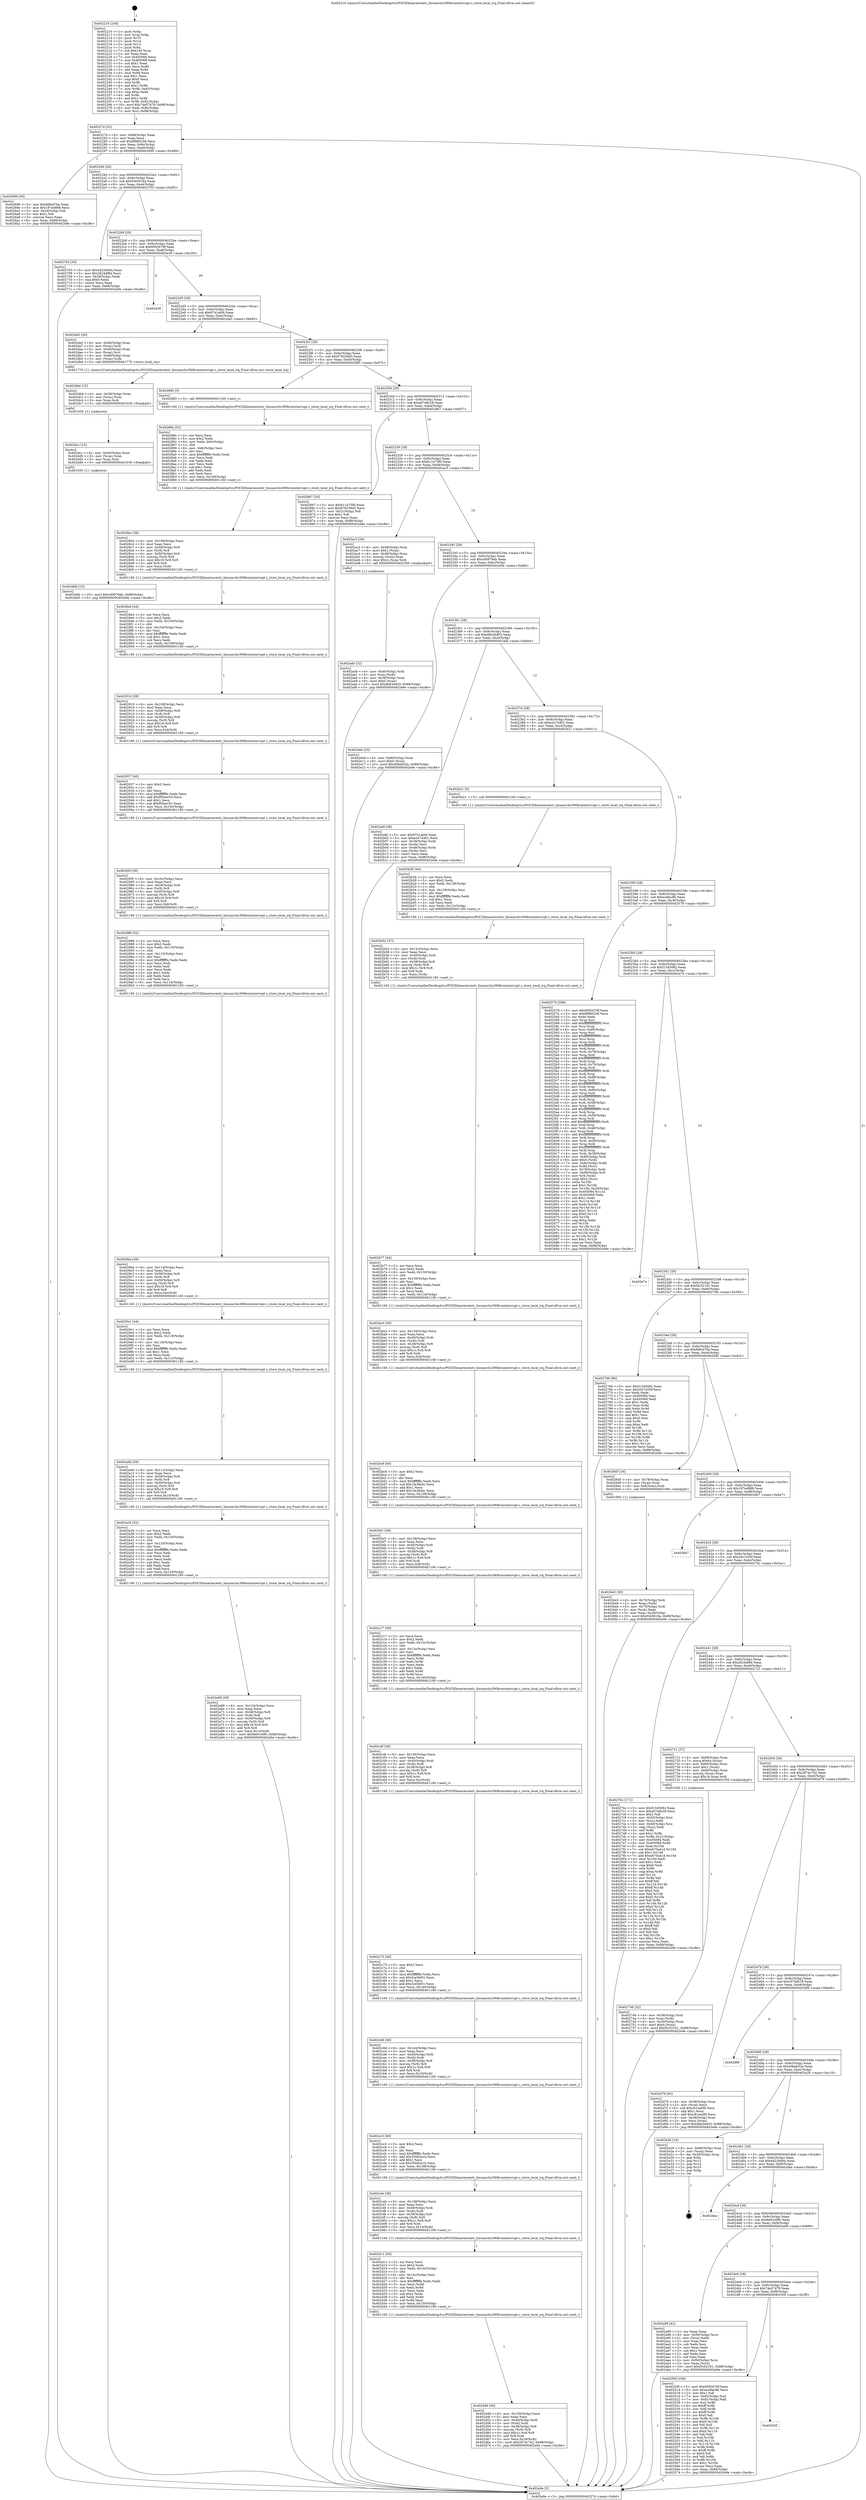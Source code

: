 digraph "0x402210" {
  label = "0x402210 (/mnt/c/Users/mathe/Desktop/tcc/POCII/binaries/extr_linuxarchs390kvminterrupt.c_store_local_irq_Final-ollvm.out::main(0))"
  labelloc = "t"
  node[shape=record]

  Entry [label="",width=0.3,height=0.3,shape=circle,fillcolor=black,style=filled]
  "0x40227d" [label="{
     0x40227d [32]\l
     | [instrs]\l
     &nbsp;&nbsp;0x40227d \<+6\>: mov -0x88(%rbp),%eax\l
     &nbsp;&nbsp;0x402283 \<+2\>: mov %eax,%ecx\l
     &nbsp;&nbsp;0x402285 \<+6\>: sub $0x8f980258,%ecx\l
     &nbsp;&nbsp;0x40228b \<+6\>: mov %eax,-0x9c(%rbp)\l
     &nbsp;&nbsp;0x402291 \<+6\>: mov %ecx,-0xa0(%rbp)\l
     &nbsp;&nbsp;0x402297 \<+6\>: je 0000000000402699 \<main+0x489\>\l
  }"]
  "0x402699" [label="{
     0x402699 [30]\l
     | [instrs]\l
     &nbsp;&nbsp;0x402699 \<+5\>: mov $0xfd9cd76a,%eax\l
     &nbsp;&nbsp;0x40269e \<+5\>: mov $0x187ed888,%ecx\l
     &nbsp;&nbsp;0x4026a3 \<+3\>: mov -0x29(%rbp),%dl\l
     &nbsp;&nbsp;0x4026a6 \<+3\>: test $0x1,%dl\l
     &nbsp;&nbsp;0x4026a9 \<+3\>: cmovne %ecx,%eax\l
     &nbsp;&nbsp;0x4026ac \<+6\>: mov %eax,-0x88(%rbp)\l
     &nbsp;&nbsp;0x4026b2 \<+5\>: jmp 0000000000402e9e \<main+0xc8e\>\l
  }"]
  "0x40229d" [label="{
     0x40229d [28]\l
     | [instrs]\l
     &nbsp;&nbsp;0x40229d \<+5\>: jmp 00000000004022a2 \<main+0x92\>\l
     &nbsp;&nbsp;0x4022a2 \<+6\>: mov -0x9c(%rbp),%eax\l
     &nbsp;&nbsp;0x4022a8 \<+5\>: sub $0x93e5618a,%eax\l
     &nbsp;&nbsp;0x4022ad \<+6\>: mov %eax,-0xa4(%rbp)\l
     &nbsp;&nbsp;0x4022b3 \<+6\>: je 0000000000402703 \<main+0x4f3\>\l
  }"]
  Exit [label="",width=0.3,height=0.3,shape=circle,fillcolor=black,style=filled,peripheries=2]
  "0x402703" [label="{
     0x402703 [30]\l
     | [instrs]\l
     &nbsp;&nbsp;0x402703 \<+5\>: mov $0x4d22649a,%eax\l
     &nbsp;&nbsp;0x402708 \<+5\>: mov $0x2624df84,%ecx\l
     &nbsp;&nbsp;0x40270d \<+3\>: mov -0x28(%rbp),%edx\l
     &nbsp;&nbsp;0x402710 \<+3\>: cmp $0x0,%edx\l
     &nbsp;&nbsp;0x402713 \<+3\>: cmove %ecx,%eax\l
     &nbsp;&nbsp;0x402716 \<+6\>: mov %eax,-0x88(%rbp)\l
     &nbsp;&nbsp;0x40271c \<+5\>: jmp 0000000000402e9e \<main+0xc8e\>\l
  }"]
  "0x4022b9" [label="{
     0x4022b9 [28]\l
     | [instrs]\l
     &nbsp;&nbsp;0x4022b9 \<+5\>: jmp 00000000004022be \<main+0xae\>\l
     &nbsp;&nbsp;0x4022be \<+6\>: mov -0x9c(%rbp),%eax\l
     &nbsp;&nbsp;0x4022c4 \<+5\>: sub $0x9583079f,%eax\l
     &nbsp;&nbsp;0x4022c9 \<+6\>: mov %eax,-0xa8(%rbp)\l
     &nbsp;&nbsp;0x4022cf \<+6\>: je 0000000000402e39 \<main+0xc29\>\l
  }"]
  "0x402ddb" [label="{
     0x402ddb [15]\l
     | [instrs]\l
     &nbsp;&nbsp;0x402ddb \<+10\>: movl $0xcd0978ab,-0x88(%rbp)\l
     &nbsp;&nbsp;0x402de5 \<+5\>: jmp 0000000000402e9e \<main+0xc8e\>\l
  }"]
  "0x402e39" [label="{
     0x402e39\l
  }", style=dashed]
  "0x4022d5" [label="{
     0x4022d5 [28]\l
     | [instrs]\l
     &nbsp;&nbsp;0x4022d5 \<+5\>: jmp 00000000004022da \<main+0xca\>\l
     &nbsp;&nbsp;0x4022da \<+6\>: mov -0x9c(%rbp),%eax\l
     &nbsp;&nbsp;0x4022e0 \<+5\>: sub $0x9741abf4,%eax\l
     &nbsp;&nbsp;0x4022e5 \<+6\>: mov %eax,-0xac(%rbp)\l
     &nbsp;&nbsp;0x4022eb \<+6\>: je 0000000000402da3 \<main+0xb93\>\l
  }"]
  "0x402dcc" [label="{
     0x402dcc [15]\l
     | [instrs]\l
     &nbsp;&nbsp;0x402dcc \<+4\>: mov -0x40(%rbp),%rax\l
     &nbsp;&nbsp;0x402dd0 \<+3\>: mov (%rax),%rax\l
     &nbsp;&nbsp;0x402dd3 \<+3\>: mov %rax,%rdi\l
     &nbsp;&nbsp;0x402dd6 \<+5\>: call 0000000000401030 \<free@plt\>\l
     | [calls]\l
     &nbsp;&nbsp;0x401030 \{1\} (unknown)\l
  }"]
  "0x402da3" [label="{
     0x402da3 [26]\l
     | [instrs]\l
     &nbsp;&nbsp;0x402da3 \<+4\>: mov -0x58(%rbp),%rax\l
     &nbsp;&nbsp;0x402da7 \<+3\>: mov (%rax),%rdi\l
     &nbsp;&nbsp;0x402daa \<+4\>: mov -0x40(%rbp),%rax\l
     &nbsp;&nbsp;0x402dae \<+3\>: mov (%rax),%rsi\l
     &nbsp;&nbsp;0x402db1 \<+4\>: mov -0x68(%rbp),%rax\l
     &nbsp;&nbsp;0x402db5 \<+3\>: mov (%rax),%rdx\l
     &nbsp;&nbsp;0x402db8 \<+5\>: call 0000000000401770 \<store_local_irq\>\l
     | [calls]\l
     &nbsp;&nbsp;0x401770 \{1\} (/mnt/c/Users/mathe/Desktop/tcc/POCII/binaries/extr_linuxarchs390kvminterrupt.c_store_local_irq_Final-ollvm.out::store_local_irq)\l
  }"]
  "0x4022f1" [label="{
     0x4022f1 [28]\l
     | [instrs]\l
     &nbsp;&nbsp;0x4022f1 \<+5\>: jmp 00000000004022f6 \<main+0xe6\>\l
     &nbsp;&nbsp;0x4022f6 \<+6\>: mov -0x9c(%rbp),%eax\l
     &nbsp;&nbsp;0x4022fc \<+5\>: sub $0x978239d3,%eax\l
     &nbsp;&nbsp;0x402301 \<+6\>: mov %eax,-0xb0(%rbp)\l
     &nbsp;&nbsp;0x402307 \<+6\>: je 0000000000402885 \<main+0x675\>\l
  }"]
  "0x402dbd" [label="{
     0x402dbd [15]\l
     | [instrs]\l
     &nbsp;&nbsp;0x402dbd \<+4\>: mov -0x58(%rbp),%rax\l
     &nbsp;&nbsp;0x402dc1 \<+3\>: mov (%rax),%rax\l
     &nbsp;&nbsp;0x402dc4 \<+3\>: mov %rax,%rdi\l
     &nbsp;&nbsp;0x402dc7 \<+5\>: call 0000000000401030 \<free@plt\>\l
     | [calls]\l
     &nbsp;&nbsp;0x401030 \{1\} (unknown)\l
  }"]
  "0x402885" [label="{
     0x402885 [5]\l
     | [instrs]\l
     &nbsp;&nbsp;0x402885 \<+5\>: call 0000000000401160 \<next_i\>\l
     | [calls]\l
     &nbsp;&nbsp;0x401160 \{1\} (/mnt/c/Users/mathe/Desktop/tcc/POCII/binaries/extr_linuxarchs390kvminterrupt.c_store_local_irq_Final-ollvm.out::next_i)\l
  }"]
  "0x40230d" [label="{
     0x40230d [28]\l
     | [instrs]\l
     &nbsp;&nbsp;0x40230d \<+5\>: jmp 0000000000402312 \<main+0x102\>\l
     &nbsp;&nbsp;0x402312 \<+6\>: mov -0x9c(%rbp),%eax\l
     &nbsp;&nbsp;0x402318 \<+5\>: sub $0xa07e8c28,%eax\l
     &nbsp;&nbsp;0x40231d \<+6\>: mov %eax,-0xb4(%rbp)\l
     &nbsp;&nbsp;0x402323 \<+6\>: je 0000000000402867 \<main+0x657\>\l
  }"]
  "0x402d49" [label="{
     0x402d49 [48]\l
     | [instrs]\l
     &nbsp;&nbsp;0x402d49 \<+6\>: mov -0x150(%rbp),%ecx\l
     &nbsp;&nbsp;0x402d4f \<+3\>: imul %eax,%ecx\l
     &nbsp;&nbsp;0x402d52 \<+4\>: mov -0x40(%rbp),%rdi\l
     &nbsp;&nbsp;0x402d56 \<+3\>: mov (%rdi),%rdi\l
     &nbsp;&nbsp;0x402d59 \<+4\>: mov -0x38(%rbp),%r8\l
     &nbsp;&nbsp;0x402d5d \<+3\>: movslq (%r8),%r8\l
     &nbsp;&nbsp;0x402d60 \<+4\>: imul $0x1c,%r8,%r8\l
     &nbsp;&nbsp;0x402d64 \<+3\>: add %r8,%rdi\l
     &nbsp;&nbsp;0x402d67 \<+3\>: mov %ecx,0x18(%rdi)\l
     &nbsp;&nbsp;0x402d6a \<+10\>: movl $0x2874c742,-0x88(%rbp)\l
     &nbsp;&nbsp;0x402d74 \<+5\>: jmp 0000000000402e9e \<main+0xc8e\>\l
  }"]
  "0x402867" [label="{
     0x402867 [30]\l
     | [instrs]\l
     &nbsp;&nbsp;0x402867 \<+5\>: mov $0xb11b75f0,%eax\l
     &nbsp;&nbsp;0x40286c \<+5\>: mov $0x978239d3,%ecx\l
     &nbsp;&nbsp;0x402871 \<+3\>: mov -0x21(%rbp),%dl\l
     &nbsp;&nbsp;0x402874 \<+3\>: test $0x1,%dl\l
     &nbsp;&nbsp;0x402877 \<+3\>: cmovne %ecx,%eax\l
     &nbsp;&nbsp;0x40287a \<+6\>: mov %eax,-0x88(%rbp)\l
     &nbsp;&nbsp;0x402880 \<+5\>: jmp 0000000000402e9e \<main+0xc8e\>\l
  }"]
  "0x402329" [label="{
     0x402329 [28]\l
     | [instrs]\l
     &nbsp;&nbsp;0x402329 \<+5\>: jmp 000000000040232e \<main+0x11e\>\l
     &nbsp;&nbsp;0x40232e \<+6\>: mov -0x9c(%rbp),%eax\l
     &nbsp;&nbsp;0x402334 \<+5\>: sub $0xb11b75f0,%eax\l
     &nbsp;&nbsp;0x402339 \<+6\>: mov %eax,-0xb8(%rbp)\l
     &nbsp;&nbsp;0x40233f \<+6\>: je 0000000000402ac3 \<main+0x8b3\>\l
  }"]
  "0x402d11" [label="{
     0x402d11 [56]\l
     | [instrs]\l
     &nbsp;&nbsp;0x402d11 \<+2\>: xor %ecx,%ecx\l
     &nbsp;&nbsp;0x402d13 \<+5\>: mov $0x2,%edx\l
     &nbsp;&nbsp;0x402d18 \<+6\>: mov %edx,-0x14c(%rbp)\l
     &nbsp;&nbsp;0x402d1e \<+1\>: cltd\l
     &nbsp;&nbsp;0x402d1f \<+6\>: mov -0x14c(%rbp),%esi\l
     &nbsp;&nbsp;0x402d25 \<+2\>: idiv %esi\l
     &nbsp;&nbsp;0x402d27 \<+6\>: imul $0xfffffffe,%edx,%edx\l
     &nbsp;&nbsp;0x402d2d \<+3\>: mov %ecx,%r9d\l
     &nbsp;&nbsp;0x402d30 \<+3\>: sub %edx,%r9d\l
     &nbsp;&nbsp;0x402d33 \<+2\>: mov %ecx,%edx\l
     &nbsp;&nbsp;0x402d35 \<+3\>: sub $0x1,%edx\l
     &nbsp;&nbsp;0x402d38 \<+3\>: add %edx,%r9d\l
     &nbsp;&nbsp;0x402d3b \<+3\>: sub %r9d,%ecx\l
     &nbsp;&nbsp;0x402d3e \<+6\>: mov %ecx,-0x150(%rbp)\l
     &nbsp;&nbsp;0x402d44 \<+5\>: call 0000000000401160 \<next_i\>\l
     | [calls]\l
     &nbsp;&nbsp;0x401160 \{1\} (/mnt/c/Users/mathe/Desktop/tcc/POCII/binaries/extr_linuxarchs390kvminterrupt.c_store_local_irq_Final-ollvm.out::next_i)\l
  }"]
  "0x402ac3" [label="{
     0x402ac3 [26]\l
     | [instrs]\l
     &nbsp;&nbsp;0x402ac3 \<+4\>: mov -0x48(%rbp),%rax\l
     &nbsp;&nbsp;0x402ac7 \<+6\>: movl $0x1,(%rax)\l
     &nbsp;&nbsp;0x402acd \<+4\>: mov -0x48(%rbp),%rax\l
     &nbsp;&nbsp;0x402ad1 \<+3\>: movslq (%rax),%rax\l
     &nbsp;&nbsp;0x402ad4 \<+4\>: imul $0x1c,%rax,%rdi\l
     &nbsp;&nbsp;0x402ad8 \<+5\>: call 0000000000401050 \<malloc@plt\>\l
     | [calls]\l
     &nbsp;&nbsp;0x401050 \{1\} (unknown)\l
  }"]
  "0x402345" [label="{
     0x402345 [28]\l
     | [instrs]\l
     &nbsp;&nbsp;0x402345 \<+5\>: jmp 000000000040234a \<main+0x13a\>\l
     &nbsp;&nbsp;0x40234a \<+6\>: mov -0x9c(%rbp),%eax\l
     &nbsp;&nbsp;0x402350 \<+5\>: sub $0xcd0978ab,%eax\l
     &nbsp;&nbsp;0x402355 \<+6\>: mov %eax,-0xbc(%rbp)\l
     &nbsp;&nbsp;0x40235b \<+6\>: je 0000000000402e0d \<main+0xbfd\>\l
  }"]
  "0x402ceb" [label="{
     0x402ceb [38]\l
     | [instrs]\l
     &nbsp;&nbsp;0x402ceb \<+6\>: mov -0x148(%rbp),%ecx\l
     &nbsp;&nbsp;0x402cf1 \<+3\>: imul %eax,%ecx\l
     &nbsp;&nbsp;0x402cf4 \<+4\>: mov -0x40(%rbp),%rdi\l
     &nbsp;&nbsp;0x402cf8 \<+3\>: mov (%rdi),%rdi\l
     &nbsp;&nbsp;0x402cfb \<+4\>: mov -0x38(%rbp),%r8\l
     &nbsp;&nbsp;0x402cff \<+3\>: movslq (%r8),%r8\l
     &nbsp;&nbsp;0x402d02 \<+4\>: imul $0x1c,%r8,%r8\l
     &nbsp;&nbsp;0x402d06 \<+3\>: add %r8,%rdi\l
     &nbsp;&nbsp;0x402d09 \<+3\>: mov %ecx,0x14(%rdi)\l
     &nbsp;&nbsp;0x402d0c \<+5\>: call 0000000000401160 \<next_i\>\l
     | [calls]\l
     &nbsp;&nbsp;0x401160 \{1\} (/mnt/c/Users/mathe/Desktop/tcc/POCII/binaries/extr_linuxarchs390kvminterrupt.c_store_local_irq_Final-ollvm.out::next_i)\l
  }"]
  "0x402e0d" [label="{
     0x402e0d [25]\l
     | [instrs]\l
     &nbsp;&nbsp;0x402e0d \<+4\>: mov -0x80(%rbp),%rax\l
     &nbsp;&nbsp;0x402e11 \<+6\>: movl $0x0,(%rax)\l
     &nbsp;&nbsp;0x402e17 \<+10\>: movl $0x40beb52e,-0x88(%rbp)\l
     &nbsp;&nbsp;0x402e21 \<+5\>: jmp 0000000000402e9e \<main+0xc8e\>\l
  }"]
  "0x402361" [label="{
     0x402361 [28]\l
     | [instrs]\l
     &nbsp;&nbsp;0x402361 \<+5\>: jmp 0000000000402366 \<main+0x156\>\l
     &nbsp;&nbsp;0x402366 \<+6\>: mov -0x9c(%rbp),%eax\l
     &nbsp;&nbsp;0x40236c \<+5\>: sub $0xdbb3d403,%eax\l
     &nbsp;&nbsp;0x402371 \<+6\>: mov %eax,-0xc0(%rbp)\l
     &nbsp;&nbsp;0x402377 \<+6\>: je 0000000000402afd \<main+0x8ed\>\l
  }"]
  "0x402cc3" [label="{
     0x402cc3 [40]\l
     | [instrs]\l
     &nbsp;&nbsp;0x402cc3 \<+5\>: mov $0x2,%ecx\l
     &nbsp;&nbsp;0x402cc8 \<+1\>: cltd\l
     &nbsp;&nbsp;0x402cc9 \<+2\>: idiv %ecx\l
     &nbsp;&nbsp;0x402ccb \<+6\>: imul $0xfffffffe,%edx,%ecx\l
     &nbsp;&nbsp;0x402cd1 \<+6\>: add $0x350d2a1b,%ecx\l
     &nbsp;&nbsp;0x402cd7 \<+3\>: add $0x1,%ecx\l
     &nbsp;&nbsp;0x402cda \<+6\>: sub $0x350d2a1b,%ecx\l
     &nbsp;&nbsp;0x402ce0 \<+6\>: mov %ecx,-0x148(%rbp)\l
     &nbsp;&nbsp;0x402ce6 \<+5\>: call 0000000000401160 \<next_i\>\l
     | [calls]\l
     &nbsp;&nbsp;0x401160 \{1\} (/mnt/c/Users/mathe/Desktop/tcc/POCII/binaries/extr_linuxarchs390kvminterrupt.c_store_local_irq_Final-ollvm.out::next_i)\l
  }"]
  "0x402afd" [label="{
     0x402afd [36]\l
     | [instrs]\l
     &nbsp;&nbsp;0x402afd \<+5\>: mov $0x9741abf4,%eax\l
     &nbsp;&nbsp;0x402b02 \<+5\>: mov $0xe2e74401,%ecx\l
     &nbsp;&nbsp;0x402b07 \<+4\>: mov -0x38(%rbp),%rdx\l
     &nbsp;&nbsp;0x402b0b \<+2\>: mov (%rdx),%esi\l
     &nbsp;&nbsp;0x402b0d \<+4\>: mov -0x48(%rbp),%rdx\l
     &nbsp;&nbsp;0x402b11 \<+2\>: cmp (%rdx),%esi\l
     &nbsp;&nbsp;0x402b13 \<+3\>: cmovl %ecx,%eax\l
     &nbsp;&nbsp;0x402b16 \<+6\>: mov %eax,-0x88(%rbp)\l
     &nbsp;&nbsp;0x402b1c \<+5\>: jmp 0000000000402e9e \<main+0xc8e\>\l
  }"]
  "0x40237d" [label="{
     0x40237d [28]\l
     | [instrs]\l
     &nbsp;&nbsp;0x40237d \<+5\>: jmp 0000000000402382 \<main+0x172\>\l
     &nbsp;&nbsp;0x402382 \<+6\>: mov -0x9c(%rbp),%eax\l
     &nbsp;&nbsp;0x402388 \<+5\>: sub $0xe2e74401,%eax\l
     &nbsp;&nbsp;0x40238d \<+6\>: mov %eax,-0xc4(%rbp)\l
     &nbsp;&nbsp;0x402393 \<+6\>: je 0000000000402b21 \<main+0x911\>\l
  }"]
  "0x402c9d" [label="{
     0x402c9d [38]\l
     | [instrs]\l
     &nbsp;&nbsp;0x402c9d \<+6\>: mov -0x144(%rbp),%ecx\l
     &nbsp;&nbsp;0x402ca3 \<+3\>: imul %eax,%ecx\l
     &nbsp;&nbsp;0x402ca6 \<+4\>: mov -0x40(%rbp),%rdi\l
     &nbsp;&nbsp;0x402caa \<+3\>: mov (%rdi),%rdi\l
     &nbsp;&nbsp;0x402cad \<+4\>: mov -0x38(%rbp),%r8\l
     &nbsp;&nbsp;0x402cb1 \<+3\>: movslq (%r8),%r8\l
     &nbsp;&nbsp;0x402cb4 \<+4\>: imul $0x1c,%r8,%r8\l
     &nbsp;&nbsp;0x402cb8 \<+3\>: add %r8,%rdi\l
     &nbsp;&nbsp;0x402cbb \<+3\>: mov %ecx,0x10(%rdi)\l
     &nbsp;&nbsp;0x402cbe \<+5\>: call 0000000000401160 \<next_i\>\l
     | [calls]\l
     &nbsp;&nbsp;0x401160 \{1\} (/mnt/c/Users/mathe/Desktop/tcc/POCII/binaries/extr_linuxarchs390kvminterrupt.c_store_local_irq_Final-ollvm.out::next_i)\l
  }"]
  "0x402b21" [label="{
     0x402b21 [5]\l
     | [instrs]\l
     &nbsp;&nbsp;0x402b21 \<+5\>: call 0000000000401160 \<next_i\>\l
     | [calls]\l
     &nbsp;&nbsp;0x401160 \{1\} (/mnt/c/Users/mathe/Desktop/tcc/POCII/binaries/extr_linuxarchs390kvminterrupt.c_store_local_irq_Final-ollvm.out::next_i)\l
  }"]
  "0x402399" [label="{
     0x402399 [28]\l
     | [instrs]\l
     &nbsp;&nbsp;0x402399 \<+5\>: jmp 000000000040239e \<main+0x18e\>\l
     &nbsp;&nbsp;0x40239e \<+6\>: mov -0x9c(%rbp),%eax\l
     &nbsp;&nbsp;0x4023a4 \<+5\>: sub $0xecdfac86,%eax\l
     &nbsp;&nbsp;0x4023a9 \<+6\>: mov %eax,-0xc8(%rbp)\l
     &nbsp;&nbsp;0x4023af \<+6\>: je 0000000000402579 \<main+0x369\>\l
  }"]
  "0x402c75" [label="{
     0x402c75 [40]\l
     | [instrs]\l
     &nbsp;&nbsp;0x402c75 \<+5\>: mov $0x2,%ecx\l
     &nbsp;&nbsp;0x402c7a \<+1\>: cltd\l
     &nbsp;&nbsp;0x402c7b \<+2\>: idiv %ecx\l
     &nbsp;&nbsp;0x402c7d \<+6\>: imul $0xfffffffe,%edx,%ecx\l
     &nbsp;&nbsp;0x402c83 \<+6\>: sub $0x3ce5bf31,%ecx\l
     &nbsp;&nbsp;0x402c89 \<+3\>: add $0x1,%ecx\l
     &nbsp;&nbsp;0x402c8c \<+6\>: add $0x3ce5bf31,%ecx\l
     &nbsp;&nbsp;0x402c92 \<+6\>: mov %ecx,-0x144(%rbp)\l
     &nbsp;&nbsp;0x402c98 \<+5\>: call 0000000000401160 \<next_i\>\l
     | [calls]\l
     &nbsp;&nbsp;0x401160 \{1\} (/mnt/c/Users/mathe/Desktop/tcc/POCII/binaries/extr_linuxarchs390kvminterrupt.c_store_local_irq_Final-ollvm.out::next_i)\l
  }"]
  "0x402579" [label="{
     0x402579 [288]\l
     | [instrs]\l
     &nbsp;&nbsp;0x402579 \<+5\>: mov $0x9583079f,%eax\l
     &nbsp;&nbsp;0x40257e \<+5\>: mov $0x8f980258,%ecx\l
     &nbsp;&nbsp;0x402583 \<+2\>: xor %edx,%edx\l
     &nbsp;&nbsp;0x402585 \<+3\>: mov %rsp,%rsi\l
     &nbsp;&nbsp;0x402588 \<+4\>: add $0xfffffffffffffff0,%rsi\l
     &nbsp;&nbsp;0x40258c \<+3\>: mov %rsi,%rsp\l
     &nbsp;&nbsp;0x40258f \<+4\>: mov %rsi,-0x80(%rbp)\l
     &nbsp;&nbsp;0x402593 \<+3\>: mov %rsp,%rsi\l
     &nbsp;&nbsp;0x402596 \<+4\>: add $0xfffffffffffffff0,%rsi\l
     &nbsp;&nbsp;0x40259a \<+3\>: mov %rsi,%rsp\l
     &nbsp;&nbsp;0x40259d \<+3\>: mov %rsp,%rdi\l
     &nbsp;&nbsp;0x4025a0 \<+4\>: add $0xfffffffffffffff0,%rdi\l
     &nbsp;&nbsp;0x4025a4 \<+3\>: mov %rdi,%rsp\l
     &nbsp;&nbsp;0x4025a7 \<+4\>: mov %rdi,-0x78(%rbp)\l
     &nbsp;&nbsp;0x4025ab \<+3\>: mov %rsp,%rdi\l
     &nbsp;&nbsp;0x4025ae \<+4\>: add $0xfffffffffffffff0,%rdi\l
     &nbsp;&nbsp;0x4025b2 \<+3\>: mov %rdi,%rsp\l
     &nbsp;&nbsp;0x4025b5 \<+4\>: mov %rdi,-0x70(%rbp)\l
     &nbsp;&nbsp;0x4025b9 \<+3\>: mov %rsp,%rdi\l
     &nbsp;&nbsp;0x4025bc \<+4\>: add $0xfffffffffffffff0,%rdi\l
     &nbsp;&nbsp;0x4025c0 \<+3\>: mov %rdi,%rsp\l
     &nbsp;&nbsp;0x4025c3 \<+4\>: mov %rdi,-0x68(%rbp)\l
     &nbsp;&nbsp;0x4025c7 \<+3\>: mov %rsp,%rdi\l
     &nbsp;&nbsp;0x4025ca \<+4\>: add $0xfffffffffffffff0,%rdi\l
     &nbsp;&nbsp;0x4025ce \<+3\>: mov %rdi,%rsp\l
     &nbsp;&nbsp;0x4025d1 \<+4\>: mov %rdi,-0x60(%rbp)\l
     &nbsp;&nbsp;0x4025d5 \<+3\>: mov %rsp,%rdi\l
     &nbsp;&nbsp;0x4025d8 \<+4\>: add $0xfffffffffffffff0,%rdi\l
     &nbsp;&nbsp;0x4025dc \<+3\>: mov %rdi,%rsp\l
     &nbsp;&nbsp;0x4025df \<+4\>: mov %rdi,-0x58(%rbp)\l
     &nbsp;&nbsp;0x4025e3 \<+3\>: mov %rsp,%rdi\l
     &nbsp;&nbsp;0x4025e6 \<+4\>: add $0xfffffffffffffff0,%rdi\l
     &nbsp;&nbsp;0x4025ea \<+3\>: mov %rdi,%rsp\l
     &nbsp;&nbsp;0x4025ed \<+4\>: mov %rdi,-0x50(%rbp)\l
     &nbsp;&nbsp;0x4025f1 \<+3\>: mov %rsp,%rdi\l
     &nbsp;&nbsp;0x4025f4 \<+4\>: add $0xfffffffffffffff0,%rdi\l
     &nbsp;&nbsp;0x4025f8 \<+3\>: mov %rdi,%rsp\l
     &nbsp;&nbsp;0x4025fb \<+4\>: mov %rdi,-0x48(%rbp)\l
     &nbsp;&nbsp;0x4025ff \<+3\>: mov %rsp,%rdi\l
     &nbsp;&nbsp;0x402602 \<+4\>: add $0xfffffffffffffff0,%rdi\l
     &nbsp;&nbsp;0x402606 \<+3\>: mov %rdi,%rsp\l
     &nbsp;&nbsp;0x402609 \<+4\>: mov %rdi,-0x40(%rbp)\l
     &nbsp;&nbsp;0x40260d \<+3\>: mov %rsp,%rdi\l
     &nbsp;&nbsp;0x402610 \<+4\>: add $0xfffffffffffffff0,%rdi\l
     &nbsp;&nbsp;0x402614 \<+3\>: mov %rdi,%rsp\l
     &nbsp;&nbsp;0x402617 \<+4\>: mov %rdi,-0x38(%rbp)\l
     &nbsp;&nbsp;0x40261b \<+4\>: mov -0x80(%rbp),%rdi\l
     &nbsp;&nbsp;0x40261f \<+6\>: movl $0x0,(%rdi)\l
     &nbsp;&nbsp;0x402625 \<+7\>: mov -0x8c(%rbp),%r8d\l
     &nbsp;&nbsp;0x40262c \<+3\>: mov %r8d,(%rsi)\l
     &nbsp;&nbsp;0x40262f \<+4\>: mov -0x78(%rbp),%rdi\l
     &nbsp;&nbsp;0x402633 \<+7\>: mov -0x98(%rbp),%r9\l
     &nbsp;&nbsp;0x40263a \<+3\>: mov %r9,(%rdi)\l
     &nbsp;&nbsp;0x40263d \<+3\>: cmpl $0x2,(%rsi)\l
     &nbsp;&nbsp;0x402640 \<+4\>: setne %r10b\l
     &nbsp;&nbsp;0x402644 \<+4\>: and $0x1,%r10b\l
     &nbsp;&nbsp;0x402648 \<+4\>: mov %r10b,-0x29(%rbp)\l
     &nbsp;&nbsp;0x40264c \<+8\>: mov 0x405084,%r11d\l
     &nbsp;&nbsp;0x402654 \<+7\>: mov 0x405068,%ebx\l
     &nbsp;&nbsp;0x40265b \<+3\>: sub $0x1,%edx\l
     &nbsp;&nbsp;0x40265e \<+3\>: mov %r11d,%r14d\l
     &nbsp;&nbsp;0x402661 \<+3\>: add %edx,%r14d\l
     &nbsp;&nbsp;0x402664 \<+4\>: imul %r14d,%r11d\l
     &nbsp;&nbsp;0x402668 \<+4\>: and $0x1,%r11d\l
     &nbsp;&nbsp;0x40266c \<+4\>: cmp $0x0,%r11d\l
     &nbsp;&nbsp;0x402670 \<+4\>: sete %r10b\l
     &nbsp;&nbsp;0x402674 \<+3\>: cmp $0xa,%ebx\l
     &nbsp;&nbsp;0x402677 \<+4\>: setl %r15b\l
     &nbsp;&nbsp;0x40267b \<+3\>: mov %r10b,%r12b\l
     &nbsp;&nbsp;0x40267e \<+3\>: and %r15b,%r12b\l
     &nbsp;&nbsp;0x402681 \<+3\>: xor %r15b,%r10b\l
     &nbsp;&nbsp;0x402684 \<+3\>: or %r10b,%r12b\l
     &nbsp;&nbsp;0x402687 \<+4\>: test $0x1,%r12b\l
     &nbsp;&nbsp;0x40268b \<+3\>: cmovne %ecx,%eax\l
     &nbsp;&nbsp;0x40268e \<+6\>: mov %eax,-0x88(%rbp)\l
     &nbsp;&nbsp;0x402694 \<+5\>: jmp 0000000000402e9e \<main+0xc8e\>\l
  }"]
  "0x4023b5" [label="{
     0x4023b5 [28]\l
     | [instrs]\l
     &nbsp;&nbsp;0x4023b5 \<+5\>: jmp 00000000004023ba \<main+0x1aa\>\l
     &nbsp;&nbsp;0x4023ba \<+6\>: mov -0x9c(%rbp),%eax\l
     &nbsp;&nbsp;0x4023c0 \<+5\>: sub $0xf1345082,%eax\l
     &nbsp;&nbsp;0x4023c5 \<+6\>: mov %eax,-0xcc(%rbp)\l
     &nbsp;&nbsp;0x4023cb \<+6\>: je 0000000000402e7e \<main+0xc6e\>\l
  }"]
  "0x402c4f" [label="{
     0x402c4f [38]\l
     | [instrs]\l
     &nbsp;&nbsp;0x402c4f \<+6\>: mov -0x140(%rbp),%ecx\l
     &nbsp;&nbsp;0x402c55 \<+3\>: imul %eax,%ecx\l
     &nbsp;&nbsp;0x402c58 \<+4\>: mov -0x40(%rbp),%rdi\l
     &nbsp;&nbsp;0x402c5c \<+3\>: mov (%rdi),%rdi\l
     &nbsp;&nbsp;0x402c5f \<+4\>: mov -0x38(%rbp),%r8\l
     &nbsp;&nbsp;0x402c63 \<+3\>: movslq (%r8),%r8\l
     &nbsp;&nbsp;0x402c66 \<+4\>: imul $0x1c,%r8,%r8\l
     &nbsp;&nbsp;0x402c6a \<+3\>: add %r8,%rdi\l
     &nbsp;&nbsp;0x402c6d \<+3\>: mov %ecx,0xc(%rdi)\l
     &nbsp;&nbsp;0x402c70 \<+5\>: call 0000000000401160 \<next_i\>\l
     | [calls]\l
     &nbsp;&nbsp;0x401160 \{1\} (/mnt/c/Users/mathe/Desktop/tcc/POCII/binaries/extr_linuxarchs390kvminterrupt.c_store_local_irq_Final-ollvm.out::next_i)\l
  }"]
  "0x402e7e" [label="{
     0x402e7e\l
  }", style=dashed]
  "0x4023d1" [label="{
     0x4023d1 [28]\l
     | [instrs]\l
     &nbsp;&nbsp;0x4023d1 \<+5\>: jmp 00000000004023d6 \<main+0x1c6\>\l
     &nbsp;&nbsp;0x4023d6 \<+6\>: mov -0x9c(%rbp),%eax\l
     &nbsp;&nbsp;0x4023dc \<+5\>: sub $0xf3c52161,%eax\l
     &nbsp;&nbsp;0x4023e1 \<+6\>: mov %eax,-0xd0(%rbp)\l
     &nbsp;&nbsp;0x4023e7 \<+6\>: je 0000000000402766 \<main+0x556\>\l
  }"]
  "0x402c17" [label="{
     0x402c17 [56]\l
     | [instrs]\l
     &nbsp;&nbsp;0x402c17 \<+2\>: xor %ecx,%ecx\l
     &nbsp;&nbsp;0x402c19 \<+5\>: mov $0x2,%edx\l
     &nbsp;&nbsp;0x402c1e \<+6\>: mov %edx,-0x13c(%rbp)\l
     &nbsp;&nbsp;0x402c24 \<+1\>: cltd\l
     &nbsp;&nbsp;0x402c25 \<+6\>: mov -0x13c(%rbp),%esi\l
     &nbsp;&nbsp;0x402c2b \<+2\>: idiv %esi\l
     &nbsp;&nbsp;0x402c2d \<+6\>: imul $0xfffffffe,%edx,%edx\l
     &nbsp;&nbsp;0x402c33 \<+3\>: mov %ecx,%r9d\l
     &nbsp;&nbsp;0x402c36 \<+3\>: sub %edx,%r9d\l
     &nbsp;&nbsp;0x402c39 \<+2\>: mov %ecx,%edx\l
     &nbsp;&nbsp;0x402c3b \<+3\>: sub $0x1,%edx\l
     &nbsp;&nbsp;0x402c3e \<+3\>: add %edx,%r9d\l
     &nbsp;&nbsp;0x402c41 \<+3\>: sub %r9d,%ecx\l
     &nbsp;&nbsp;0x402c44 \<+6\>: mov %ecx,-0x140(%rbp)\l
     &nbsp;&nbsp;0x402c4a \<+5\>: call 0000000000401160 \<next_i\>\l
     | [calls]\l
     &nbsp;&nbsp;0x401160 \{1\} (/mnt/c/Users/mathe/Desktop/tcc/POCII/binaries/extr_linuxarchs390kvminterrupt.c_store_local_irq_Final-ollvm.out::next_i)\l
  }"]
  "0x402766" [label="{
     0x402766 [86]\l
     | [instrs]\l
     &nbsp;&nbsp;0x402766 \<+5\>: mov $0xf1345082,%eax\l
     &nbsp;&nbsp;0x40276b \<+5\>: mov $0x20c7e55f,%ecx\l
     &nbsp;&nbsp;0x402770 \<+2\>: xor %edx,%edx\l
     &nbsp;&nbsp;0x402772 \<+7\>: mov 0x405084,%esi\l
     &nbsp;&nbsp;0x402779 \<+7\>: mov 0x405068,%edi\l
     &nbsp;&nbsp;0x402780 \<+3\>: sub $0x1,%edx\l
     &nbsp;&nbsp;0x402783 \<+3\>: mov %esi,%r8d\l
     &nbsp;&nbsp;0x402786 \<+3\>: add %edx,%r8d\l
     &nbsp;&nbsp;0x402789 \<+4\>: imul %r8d,%esi\l
     &nbsp;&nbsp;0x40278d \<+3\>: and $0x1,%esi\l
     &nbsp;&nbsp;0x402790 \<+3\>: cmp $0x0,%esi\l
     &nbsp;&nbsp;0x402793 \<+4\>: sete %r9b\l
     &nbsp;&nbsp;0x402797 \<+3\>: cmp $0xa,%edi\l
     &nbsp;&nbsp;0x40279a \<+4\>: setl %r10b\l
     &nbsp;&nbsp;0x40279e \<+3\>: mov %r9b,%r11b\l
     &nbsp;&nbsp;0x4027a1 \<+3\>: and %r10b,%r11b\l
     &nbsp;&nbsp;0x4027a4 \<+3\>: xor %r10b,%r9b\l
     &nbsp;&nbsp;0x4027a7 \<+3\>: or %r9b,%r11b\l
     &nbsp;&nbsp;0x4027aa \<+4\>: test $0x1,%r11b\l
     &nbsp;&nbsp;0x4027ae \<+3\>: cmovne %ecx,%eax\l
     &nbsp;&nbsp;0x4027b1 \<+6\>: mov %eax,-0x88(%rbp)\l
     &nbsp;&nbsp;0x4027b7 \<+5\>: jmp 0000000000402e9e \<main+0xc8e\>\l
  }"]
  "0x4023ed" [label="{
     0x4023ed [28]\l
     | [instrs]\l
     &nbsp;&nbsp;0x4023ed \<+5\>: jmp 00000000004023f2 \<main+0x1e2\>\l
     &nbsp;&nbsp;0x4023f2 \<+6\>: mov -0x9c(%rbp),%eax\l
     &nbsp;&nbsp;0x4023f8 \<+5\>: sub $0xfd9cd76a,%eax\l
     &nbsp;&nbsp;0x4023fd \<+6\>: mov %eax,-0xd4(%rbp)\l
     &nbsp;&nbsp;0x402403 \<+6\>: je 00000000004026d5 \<main+0x4c5\>\l
  }"]
  "0x402bf1" [label="{
     0x402bf1 [38]\l
     | [instrs]\l
     &nbsp;&nbsp;0x402bf1 \<+6\>: mov -0x138(%rbp),%ecx\l
     &nbsp;&nbsp;0x402bf7 \<+3\>: imul %eax,%ecx\l
     &nbsp;&nbsp;0x402bfa \<+4\>: mov -0x40(%rbp),%rdi\l
     &nbsp;&nbsp;0x402bfe \<+3\>: mov (%rdi),%rdi\l
     &nbsp;&nbsp;0x402c01 \<+4\>: mov -0x38(%rbp),%r8\l
     &nbsp;&nbsp;0x402c05 \<+3\>: movslq (%r8),%r8\l
     &nbsp;&nbsp;0x402c08 \<+4\>: imul $0x1c,%r8,%r8\l
     &nbsp;&nbsp;0x402c0c \<+3\>: add %r8,%rdi\l
     &nbsp;&nbsp;0x402c0f \<+3\>: mov %ecx,0x8(%rdi)\l
     &nbsp;&nbsp;0x402c12 \<+5\>: call 0000000000401160 \<next_i\>\l
     | [calls]\l
     &nbsp;&nbsp;0x401160 \{1\} (/mnt/c/Users/mathe/Desktop/tcc/POCII/binaries/extr_linuxarchs390kvminterrupt.c_store_local_irq_Final-ollvm.out::next_i)\l
  }"]
  "0x4026d5" [label="{
     0x4026d5 [16]\l
     | [instrs]\l
     &nbsp;&nbsp;0x4026d5 \<+4\>: mov -0x78(%rbp),%rax\l
     &nbsp;&nbsp;0x4026d9 \<+3\>: mov (%rax),%rax\l
     &nbsp;&nbsp;0x4026dc \<+4\>: mov 0x8(%rax),%rdi\l
     &nbsp;&nbsp;0x4026e0 \<+5\>: call 0000000000401060 \<atoi@plt\>\l
     | [calls]\l
     &nbsp;&nbsp;0x401060 \{1\} (unknown)\l
  }"]
  "0x402409" [label="{
     0x402409 [28]\l
     | [instrs]\l
     &nbsp;&nbsp;0x402409 \<+5\>: jmp 000000000040240e \<main+0x1fe\>\l
     &nbsp;&nbsp;0x40240e \<+6\>: mov -0x9c(%rbp),%eax\l
     &nbsp;&nbsp;0x402414 \<+5\>: sub $0x187ed888,%eax\l
     &nbsp;&nbsp;0x402419 \<+6\>: mov %eax,-0xd8(%rbp)\l
     &nbsp;&nbsp;0x40241f \<+6\>: je 00000000004026b7 \<main+0x4a7\>\l
  }"]
  "0x402bc9" [label="{
     0x402bc9 [40]\l
     | [instrs]\l
     &nbsp;&nbsp;0x402bc9 \<+5\>: mov $0x2,%ecx\l
     &nbsp;&nbsp;0x402bce \<+1\>: cltd\l
     &nbsp;&nbsp;0x402bcf \<+2\>: idiv %ecx\l
     &nbsp;&nbsp;0x402bd1 \<+6\>: imul $0xfffffffe,%edx,%ecx\l
     &nbsp;&nbsp;0x402bd7 \<+6\>: sub $0x1fa38cbc,%ecx\l
     &nbsp;&nbsp;0x402bdd \<+3\>: add $0x1,%ecx\l
     &nbsp;&nbsp;0x402be0 \<+6\>: add $0x1fa38cbc,%ecx\l
     &nbsp;&nbsp;0x402be6 \<+6\>: mov %ecx,-0x138(%rbp)\l
     &nbsp;&nbsp;0x402bec \<+5\>: call 0000000000401160 \<next_i\>\l
     | [calls]\l
     &nbsp;&nbsp;0x401160 \{1\} (/mnt/c/Users/mathe/Desktop/tcc/POCII/binaries/extr_linuxarchs390kvminterrupt.c_store_local_irq_Final-ollvm.out::next_i)\l
  }"]
  "0x4026b7" [label="{
     0x4026b7\l
  }", style=dashed]
  "0x402425" [label="{
     0x402425 [28]\l
     | [instrs]\l
     &nbsp;&nbsp;0x402425 \<+5\>: jmp 000000000040242a \<main+0x21a\>\l
     &nbsp;&nbsp;0x40242a \<+6\>: mov -0x9c(%rbp),%eax\l
     &nbsp;&nbsp;0x402430 \<+5\>: sub $0x20c7e55f,%eax\l
     &nbsp;&nbsp;0x402435 \<+6\>: mov %eax,-0xdc(%rbp)\l
     &nbsp;&nbsp;0x40243b \<+6\>: je 00000000004027bc \<main+0x5ac\>\l
  }"]
  "0x402ba3" [label="{
     0x402ba3 [38]\l
     | [instrs]\l
     &nbsp;&nbsp;0x402ba3 \<+6\>: mov -0x134(%rbp),%ecx\l
     &nbsp;&nbsp;0x402ba9 \<+3\>: imul %eax,%ecx\l
     &nbsp;&nbsp;0x402bac \<+4\>: mov -0x40(%rbp),%rdi\l
     &nbsp;&nbsp;0x402bb0 \<+3\>: mov (%rdi),%rdi\l
     &nbsp;&nbsp;0x402bb3 \<+4\>: mov -0x38(%rbp),%r8\l
     &nbsp;&nbsp;0x402bb7 \<+3\>: movslq (%r8),%r8\l
     &nbsp;&nbsp;0x402bba \<+4\>: imul $0x1c,%r8,%r8\l
     &nbsp;&nbsp;0x402bbe \<+3\>: add %r8,%rdi\l
     &nbsp;&nbsp;0x402bc1 \<+3\>: mov %ecx,0x4(%rdi)\l
     &nbsp;&nbsp;0x402bc4 \<+5\>: call 0000000000401160 \<next_i\>\l
     | [calls]\l
     &nbsp;&nbsp;0x401160 \{1\} (/mnt/c/Users/mathe/Desktop/tcc/POCII/binaries/extr_linuxarchs390kvminterrupt.c_store_local_irq_Final-ollvm.out::next_i)\l
  }"]
  "0x4027bc" [label="{
     0x4027bc [171]\l
     | [instrs]\l
     &nbsp;&nbsp;0x4027bc \<+5\>: mov $0xf1345082,%eax\l
     &nbsp;&nbsp;0x4027c1 \<+5\>: mov $0xa07e8c28,%ecx\l
     &nbsp;&nbsp;0x4027c6 \<+2\>: mov $0x1,%dl\l
     &nbsp;&nbsp;0x4027c8 \<+4\>: mov -0x50(%rbp),%rsi\l
     &nbsp;&nbsp;0x4027cc \<+2\>: mov (%rsi),%edi\l
     &nbsp;&nbsp;0x4027ce \<+4\>: mov -0x60(%rbp),%rsi\l
     &nbsp;&nbsp;0x4027d2 \<+2\>: cmp (%rsi),%edi\l
     &nbsp;&nbsp;0x4027d4 \<+4\>: setl %r8b\l
     &nbsp;&nbsp;0x4027d8 \<+4\>: and $0x1,%r8b\l
     &nbsp;&nbsp;0x4027dc \<+4\>: mov %r8b,-0x21(%rbp)\l
     &nbsp;&nbsp;0x4027e0 \<+7\>: mov 0x405084,%edi\l
     &nbsp;&nbsp;0x4027e7 \<+8\>: mov 0x405068,%r9d\l
     &nbsp;&nbsp;0x4027ef \<+3\>: mov %edi,%r10d\l
     &nbsp;&nbsp;0x4027f2 \<+7\>: sub $0xe670a41d,%r10d\l
     &nbsp;&nbsp;0x4027f9 \<+4\>: sub $0x1,%r10d\l
     &nbsp;&nbsp;0x4027fd \<+7\>: add $0xe670a41d,%r10d\l
     &nbsp;&nbsp;0x402804 \<+4\>: imul %r10d,%edi\l
     &nbsp;&nbsp;0x402808 \<+3\>: and $0x1,%edi\l
     &nbsp;&nbsp;0x40280b \<+3\>: cmp $0x0,%edi\l
     &nbsp;&nbsp;0x40280e \<+4\>: sete %r8b\l
     &nbsp;&nbsp;0x402812 \<+4\>: cmp $0xa,%r9d\l
     &nbsp;&nbsp;0x402816 \<+4\>: setl %r11b\l
     &nbsp;&nbsp;0x40281a \<+3\>: mov %r8b,%bl\l
     &nbsp;&nbsp;0x40281d \<+3\>: xor $0xff,%bl\l
     &nbsp;&nbsp;0x402820 \<+3\>: mov %r11b,%r14b\l
     &nbsp;&nbsp;0x402823 \<+4\>: xor $0xff,%r14b\l
     &nbsp;&nbsp;0x402827 \<+3\>: xor $0x0,%dl\l
     &nbsp;&nbsp;0x40282a \<+3\>: mov %bl,%r15b\l
     &nbsp;&nbsp;0x40282d \<+4\>: and $0x0,%r15b\l
     &nbsp;&nbsp;0x402831 \<+3\>: and %dl,%r8b\l
     &nbsp;&nbsp;0x402834 \<+3\>: mov %r14b,%r12b\l
     &nbsp;&nbsp;0x402837 \<+4\>: and $0x0,%r12b\l
     &nbsp;&nbsp;0x40283b \<+3\>: and %dl,%r11b\l
     &nbsp;&nbsp;0x40283e \<+3\>: or %r8b,%r15b\l
     &nbsp;&nbsp;0x402841 \<+3\>: or %r11b,%r12b\l
     &nbsp;&nbsp;0x402844 \<+3\>: xor %r12b,%r15b\l
     &nbsp;&nbsp;0x402847 \<+3\>: or %r14b,%bl\l
     &nbsp;&nbsp;0x40284a \<+3\>: xor $0xff,%bl\l
     &nbsp;&nbsp;0x40284d \<+3\>: or $0x0,%dl\l
     &nbsp;&nbsp;0x402850 \<+2\>: and %dl,%bl\l
     &nbsp;&nbsp;0x402852 \<+3\>: or %bl,%r15b\l
     &nbsp;&nbsp;0x402855 \<+4\>: test $0x1,%r15b\l
     &nbsp;&nbsp;0x402859 \<+3\>: cmovne %ecx,%eax\l
     &nbsp;&nbsp;0x40285c \<+6\>: mov %eax,-0x88(%rbp)\l
     &nbsp;&nbsp;0x402862 \<+5\>: jmp 0000000000402e9e \<main+0xc8e\>\l
  }"]
  "0x402441" [label="{
     0x402441 [28]\l
     | [instrs]\l
     &nbsp;&nbsp;0x402441 \<+5\>: jmp 0000000000402446 \<main+0x236\>\l
     &nbsp;&nbsp;0x402446 \<+6\>: mov -0x9c(%rbp),%eax\l
     &nbsp;&nbsp;0x40244c \<+5\>: sub $0x2624df84,%eax\l
     &nbsp;&nbsp;0x402451 \<+6\>: mov %eax,-0xe0(%rbp)\l
     &nbsp;&nbsp;0x402457 \<+6\>: je 0000000000402721 \<main+0x511\>\l
  }"]
  "0x402b77" [label="{
     0x402b77 [44]\l
     | [instrs]\l
     &nbsp;&nbsp;0x402b77 \<+2\>: xor %ecx,%ecx\l
     &nbsp;&nbsp;0x402b79 \<+5\>: mov $0x2,%edx\l
     &nbsp;&nbsp;0x402b7e \<+6\>: mov %edx,-0x130(%rbp)\l
     &nbsp;&nbsp;0x402b84 \<+1\>: cltd\l
     &nbsp;&nbsp;0x402b85 \<+6\>: mov -0x130(%rbp),%esi\l
     &nbsp;&nbsp;0x402b8b \<+2\>: idiv %esi\l
     &nbsp;&nbsp;0x402b8d \<+6\>: imul $0xfffffffe,%edx,%edx\l
     &nbsp;&nbsp;0x402b93 \<+3\>: sub $0x1,%ecx\l
     &nbsp;&nbsp;0x402b96 \<+2\>: sub %ecx,%edx\l
     &nbsp;&nbsp;0x402b98 \<+6\>: mov %edx,-0x134(%rbp)\l
     &nbsp;&nbsp;0x402b9e \<+5\>: call 0000000000401160 \<next_i\>\l
     | [calls]\l
     &nbsp;&nbsp;0x401160 \{1\} (/mnt/c/Users/mathe/Desktop/tcc/POCII/binaries/extr_linuxarchs390kvminterrupt.c_store_local_irq_Final-ollvm.out::next_i)\l
  }"]
  "0x402721" [label="{
     0x402721 [37]\l
     | [instrs]\l
     &nbsp;&nbsp;0x402721 \<+4\>: mov -0x68(%rbp),%rax\l
     &nbsp;&nbsp;0x402725 \<+7\>: movq $0x64,(%rax)\l
     &nbsp;&nbsp;0x40272c \<+4\>: mov -0x60(%rbp),%rax\l
     &nbsp;&nbsp;0x402730 \<+6\>: movl $0x1,(%rax)\l
     &nbsp;&nbsp;0x402736 \<+4\>: mov -0x60(%rbp),%rax\l
     &nbsp;&nbsp;0x40273a \<+3\>: movslq (%rax),%rax\l
     &nbsp;&nbsp;0x40273d \<+4\>: imul $0x18,%rax,%rdi\l
     &nbsp;&nbsp;0x402741 \<+5\>: call 0000000000401050 \<malloc@plt\>\l
     | [calls]\l
     &nbsp;&nbsp;0x401050 \{1\} (unknown)\l
  }"]
  "0x40245d" [label="{
     0x40245d [28]\l
     | [instrs]\l
     &nbsp;&nbsp;0x40245d \<+5\>: jmp 0000000000402462 \<main+0x252\>\l
     &nbsp;&nbsp;0x402462 \<+6\>: mov -0x9c(%rbp),%eax\l
     &nbsp;&nbsp;0x402468 \<+5\>: sub $0x2874c742,%eax\l
     &nbsp;&nbsp;0x40246d \<+6\>: mov %eax,-0xe4(%rbp)\l
     &nbsp;&nbsp;0x402473 \<+6\>: je 0000000000402d79 \<main+0xb69\>\l
  }"]
  "0x402b52" [label="{
     0x402b52 [37]\l
     | [instrs]\l
     &nbsp;&nbsp;0x402b52 \<+6\>: mov -0x12c(%rbp),%ecx\l
     &nbsp;&nbsp;0x402b58 \<+3\>: imul %eax,%ecx\l
     &nbsp;&nbsp;0x402b5b \<+4\>: mov -0x40(%rbp),%rdi\l
     &nbsp;&nbsp;0x402b5f \<+3\>: mov (%rdi),%rdi\l
     &nbsp;&nbsp;0x402b62 \<+4\>: mov -0x38(%rbp),%r8\l
     &nbsp;&nbsp;0x402b66 \<+3\>: movslq (%r8),%r8\l
     &nbsp;&nbsp;0x402b69 \<+4\>: imul $0x1c,%r8,%r8\l
     &nbsp;&nbsp;0x402b6d \<+3\>: add %r8,%rdi\l
     &nbsp;&nbsp;0x402b70 \<+2\>: mov %ecx,(%rdi)\l
     &nbsp;&nbsp;0x402b72 \<+5\>: call 0000000000401160 \<next_i\>\l
     | [calls]\l
     &nbsp;&nbsp;0x401160 \{1\} (/mnt/c/Users/mathe/Desktop/tcc/POCII/binaries/extr_linuxarchs390kvminterrupt.c_store_local_irq_Final-ollvm.out::next_i)\l
  }"]
  "0x402d79" [label="{
     0x402d79 [42]\l
     | [instrs]\l
     &nbsp;&nbsp;0x402d79 \<+4\>: mov -0x38(%rbp),%rax\l
     &nbsp;&nbsp;0x402d7d \<+2\>: mov (%rax),%ecx\l
     &nbsp;&nbsp;0x402d7f \<+6\>: sub $0xc61ea0f9,%ecx\l
     &nbsp;&nbsp;0x402d85 \<+3\>: add $0x1,%ecx\l
     &nbsp;&nbsp;0x402d88 \<+6\>: add $0xc61ea0f9,%ecx\l
     &nbsp;&nbsp;0x402d8e \<+4\>: mov -0x38(%rbp),%rax\l
     &nbsp;&nbsp;0x402d92 \<+2\>: mov %ecx,(%rax)\l
     &nbsp;&nbsp;0x402d94 \<+10\>: movl $0xdbb3d403,-0x88(%rbp)\l
     &nbsp;&nbsp;0x402d9e \<+5\>: jmp 0000000000402e9e \<main+0xc8e\>\l
  }"]
  "0x402479" [label="{
     0x402479 [28]\l
     | [instrs]\l
     &nbsp;&nbsp;0x402479 \<+5\>: jmp 000000000040247e \<main+0x26e\>\l
     &nbsp;&nbsp;0x40247e \<+6\>: mov -0x9c(%rbp),%eax\l
     &nbsp;&nbsp;0x402484 \<+5\>: sub $0x357bfb78,%eax\l
     &nbsp;&nbsp;0x402489 \<+6\>: mov %eax,-0xe8(%rbp)\l
     &nbsp;&nbsp;0x40248f \<+6\>: je 0000000000402df9 \<main+0xbe9\>\l
  }"]
  "0x402b26" [label="{
     0x402b26 [44]\l
     | [instrs]\l
     &nbsp;&nbsp;0x402b26 \<+2\>: xor %ecx,%ecx\l
     &nbsp;&nbsp;0x402b28 \<+5\>: mov $0x2,%edx\l
     &nbsp;&nbsp;0x402b2d \<+6\>: mov %edx,-0x128(%rbp)\l
     &nbsp;&nbsp;0x402b33 \<+1\>: cltd\l
     &nbsp;&nbsp;0x402b34 \<+6\>: mov -0x128(%rbp),%esi\l
     &nbsp;&nbsp;0x402b3a \<+2\>: idiv %esi\l
     &nbsp;&nbsp;0x402b3c \<+6\>: imul $0xfffffffe,%edx,%edx\l
     &nbsp;&nbsp;0x402b42 \<+3\>: sub $0x1,%ecx\l
     &nbsp;&nbsp;0x402b45 \<+2\>: sub %ecx,%edx\l
     &nbsp;&nbsp;0x402b47 \<+6\>: mov %edx,-0x12c(%rbp)\l
     &nbsp;&nbsp;0x402b4d \<+5\>: call 0000000000401160 \<next_i\>\l
     | [calls]\l
     &nbsp;&nbsp;0x401160 \{1\} (/mnt/c/Users/mathe/Desktop/tcc/POCII/binaries/extr_linuxarchs390kvminterrupt.c_store_local_irq_Final-ollvm.out::next_i)\l
  }"]
  "0x402df9" [label="{
     0x402df9\l
  }", style=dashed]
  "0x402495" [label="{
     0x402495 [28]\l
     | [instrs]\l
     &nbsp;&nbsp;0x402495 \<+5\>: jmp 000000000040249a \<main+0x28a\>\l
     &nbsp;&nbsp;0x40249a \<+6\>: mov -0x9c(%rbp),%eax\l
     &nbsp;&nbsp;0x4024a0 \<+5\>: sub $0x40beb52e,%eax\l
     &nbsp;&nbsp;0x4024a5 \<+6\>: mov %eax,-0xec(%rbp)\l
     &nbsp;&nbsp;0x4024ab \<+6\>: je 0000000000402e26 \<main+0xc16\>\l
  }"]
  "0x402add" [label="{
     0x402add [32]\l
     | [instrs]\l
     &nbsp;&nbsp;0x402add \<+4\>: mov -0x40(%rbp),%rdi\l
     &nbsp;&nbsp;0x402ae1 \<+3\>: mov %rax,(%rdi)\l
     &nbsp;&nbsp;0x402ae4 \<+4\>: mov -0x38(%rbp),%rax\l
     &nbsp;&nbsp;0x402ae8 \<+6\>: movl $0x0,(%rax)\l
     &nbsp;&nbsp;0x402aee \<+10\>: movl $0xdbb3d403,-0x88(%rbp)\l
     &nbsp;&nbsp;0x402af8 \<+5\>: jmp 0000000000402e9e \<main+0xc8e\>\l
  }"]
  "0x402e26" [label="{
     0x402e26 [19]\l
     | [instrs]\l
     &nbsp;&nbsp;0x402e26 \<+4\>: mov -0x80(%rbp),%rax\l
     &nbsp;&nbsp;0x402e2a \<+2\>: mov (%rax),%eax\l
     &nbsp;&nbsp;0x402e2c \<+4\>: lea -0x20(%rbp),%rsp\l
     &nbsp;&nbsp;0x402e30 \<+1\>: pop %rbx\l
     &nbsp;&nbsp;0x402e31 \<+2\>: pop %r12\l
     &nbsp;&nbsp;0x402e33 \<+2\>: pop %r14\l
     &nbsp;&nbsp;0x402e35 \<+2\>: pop %r15\l
     &nbsp;&nbsp;0x402e37 \<+1\>: pop %rbp\l
     &nbsp;&nbsp;0x402e38 \<+1\>: ret\l
  }"]
  "0x4024b1" [label="{
     0x4024b1 [28]\l
     | [instrs]\l
     &nbsp;&nbsp;0x4024b1 \<+5\>: jmp 00000000004024b6 \<main+0x2a6\>\l
     &nbsp;&nbsp;0x4024b6 \<+6\>: mov -0x9c(%rbp),%eax\l
     &nbsp;&nbsp;0x4024bc \<+5\>: sub $0x4d22649a,%eax\l
     &nbsp;&nbsp;0x4024c1 \<+6\>: mov %eax,-0xf0(%rbp)\l
     &nbsp;&nbsp;0x4024c7 \<+6\>: je 0000000000402dea \<main+0xbda\>\l
  }"]
  "0x402a68" [label="{
     0x402a68 [49]\l
     | [instrs]\l
     &nbsp;&nbsp;0x402a68 \<+6\>: mov -0x124(%rbp),%ecx\l
     &nbsp;&nbsp;0x402a6e \<+3\>: imul %eax,%ecx\l
     &nbsp;&nbsp;0x402a71 \<+4\>: mov -0x58(%rbp),%r8\l
     &nbsp;&nbsp;0x402a75 \<+3\>: mov (%r8),%r8\l
     &nbsp;&nbsp;0x402a78 \<+4\>: mov -0x50(%rbp),%r9\l
     &nbsp;&nbsp;0x402a7c \<+3\>: movslq (%r9),%r9\l
     &nbsp;&nbsp;0x402a7f \<+4\>: imul $0x18,%r9,%r9\l
     &nbsp;&nbsp;0x402a83 \<+3\>: add %r9,%r8\l
     &nbsp;&nbsp;0x402a86 \<+4\>: mov %ecx,0x14(%r8)\l
     &nbsp;&nbsp;0x402a8a \<+10\>: movl $0x6e91e0f6,-0x88(%rbp)\l
     &nbsp;&nbsp;0x402a94 \<+5\>: jmp 0000000000402e9e \<main+0xc8e\>\l
  }"]
  "0x402dea" [label="{
     0x402dea\l
  }", style=dashed]
  "0x4024cd" [label="{
     0x4024cd [28]\l
     | [instrs]\l
     &nbsp;&nbsp;0x4024cd \<+5\>: jmp 00000000004024d2 \<main+0x2c2\>\l
     &nbsp;&nbsp;0x4024d2 \<+6\>: mov -0x9c(%rbp),%eax\l
     &nbsp;&nbsp;0x4024d8 \<+5\>: sub $0x6e91e0f6,%eax\l
     &nbsp;&nbsp;0x4024dd \<+6\>: mov %eax,-0xf4(%rbp)\l
     &nbsp;&nbsp;0x4024e3 \<+6\>: je 0000000000402a99 \<main+0x889\>\l
  }"]
  "0x402a34" [label="{
     0x402a34 [52]\l
     | [instrs]\l
     &nbsp;&nbsp;0x402a34 \<+2\>: xor %ecx,%ecx\l
     &nbsp;&nbsp;0x402a36 \<+5\>: mov $0x2,%edx\l
     &nbsp;&nbsp;0x402a3b \<+6\>: mov %edx,-0x120(%rbp)\l
     &nbsp;&nbsp;0x402a41 \<+1\>: cltd\l
     &nbsp;&nbsp;0x402a42 \<+6\>: mov -0x120(%rbp),%esi\l
     &nbsp;&nbsp;0x402a48 \<+2\>: idiv %esi\l
     &nbsp;&nbsp;0x402a4a \<+6\>: imul $0xfffffffe,%edx,%edx\l
     &nbsp;&nbsp;0x402a50 \<+2\>: mov %ecx,%edi\l
     &nbsp;&nbsp;0x402a52 \<+2\>: sub %edx,%edi\l
     &nbsp;&nbsp;0x402a54 \<+2\>: mov %ecx,%edx\l
     &nbsp;&nbsp;0x402a56 \<+3\>: sub $0x1,%edx\l
     &nbsp;&nbsp;0x402a59 \<+2\>: add %edx,%edi\l
     &nbsp;&nbsp;0x402a5b \<+2\>: sub %edi,%ecx\l
     &nbsp;&nbsp;0x402a5d \<+6\>: mov %ecx,-0x124(%rbp)\l
     &nbsp;&nbsp;0x402a63 \<+5\>: call 0000000000401160 \<next_i\>\l
     | [calls]\l
     &nbsp;&nbsp;0x401160 \{1\} (/mnt/c/Users/mathe/Desktop/tcc/POCII/binaries/extr_linuxarchs390kvminterrupt.c_store_local_irq_Final-ollvm.out::next_i)\l
  }"]
  "0x402a99" [label="{
     0x402a99 [42]\l
     | [instrs]\l
     &nbsp;&nbsp;0x402a99 \<+2\>: xor %eax,%eax\l
     &nbsp;&nbsp;0x402a9b \<+4\>: mov -0x50(%rbp),%rcx\l
     &nbsp;&nbsp;0x402a9f \<+2\>: mov (%rcx),%edx\l
     &nbsp;&nbsp;0x402aa1 \<+2\>: mov %eax,%esi\l
     &nbsp;&nbsp;0x402aa3 \<+2\>: sub %edx,%esi\l
     &nbsp;&nbsp;0x402aa5 \<+2\>: mov %eax,%edx\l
     &nbsp;&nbsp;0x402aa7 \<+3\>: sub $0x1,%edx\l
     &nbsp;&nbsp;0x402aaa \<+2\>: add %edx,%esi\l
     &nbsp;&nbsp;0x402aac \<+2\>: sub %esi,%eax\l
     &nbsp;&nbsp;0x402aae \<+4\>: mov -0x50(%rbp),%rcx\l
     &nbsp;&nbsp;0x402ab2 \<+2\>: mov %eax,(%rcx)\l
     &nbsp;&nbsp;0x402ab4 \<+10\>: movl $0xf3c52161,-0x88(%rbp)\l
     &nbsp;&nbsp;0x402abe \<+5\>: jmp 0000000000402e9e \<main+0xc8e\>\l
  }"]
  "0x4024e9" [label="{
     0x4024e9 [28]\l
     | [instrs]\l
     &nbsp;&nbsp;0x4024e9 \<+5\>: jmp 00000000004024ee \<main+0x2de\>\l
     &nbsp;&nbsp;0x4024ee \<+6\>: mov -0x9c(%rbp),%eax\l
     &nbsp;&nbsp;0x4024f4 \<+5\>: sub $0x74a57479,%eax\l
     &nbsp;&nbsp;0x4024f9 \<+6\>: mov %eax,-0xf8(%rbp)\l
     &nbsp;&nbsp;0x4024ff \<+6\>: je 000000000040250f \<main+0x2ff\>\l
  }"]
  "0x402a0d" [label="{
     0x402a0d [39]\l
     | [instrs]\l
     &nbsp;&nbsp;0x402a0d \<+6\>: mov -0x11c(%rbp),%ecx\l
     &nbsp;&nbsp;0x402a13 \<+3\>: imul %eax,%ecx\l
     &nbsp;&nbsp;0x402a16 \<+4\>: mov -0x58(%rbp),%r8\l
     &nbsp;&nbsp;0x402a1a \<+3\>: mov (%r8),%r8\l
     &nbsp;&nbsp;0x402a1d \<+4\>: mov -0x50(%rbp),%r9\l
     &nbsp;&nbsp;0x402a21 \<+3\>: movslq (%r9),%r9\l
     &nbsp;&nbsp;0x402a24 \<+4\>: imul $0x18,%r9,%r9\l
     &nbsp;&nbsp;0x402a28 \<+3\>: add %r9,%r8\l
     &nbsp;&nbsp;0x402a2b \<+4\>: mov %ecx,0x10(%r8)\l
     &nbsp;&nbsp;0x402a2f \<+5\>: call 0000000000401160 \<next_i\>\l
     | [calls]\l
     &nbsp;&nbsp;0x401160 \{1\} (/mnt/c/Users/mathe/Desktop/tcc/POCII/binaries/extr_linuxarchs390kvminterrupt.c_store_local_irq_Final-ollvm.out::next_i)\l
  }"]
  "0x40250f" [label="{
     0x40250f [106]\l
     | [instrs]\l
     &nbsp;&nbsp;0x40250f \<+5\>: mov $0x9583079f,%eax\l
     &nbsp;&nbsp;0x402514 \<+5\>: mov $0xecdfac86,%ecx\l
     &nbsp;&nbsp;0x402519 \<+2\>: mov $0x1,%dl\l
     &nbsp;&nbsp;0x40251b \<+7\>: mov -0x82(%rbp),%sil\l
     &nbsp;&nbsp;0x402522 \<+7\>: mov -0x81(%rbp),%dil\l
     &nbsp;&nbsp;0x402529 \<+3\>: mov %sil,%r8b\l
     &nbsp;&nbsp;0x40252c \<+4\>: xor $0xff,%r8b\l
     &nbsp;&nbsp;0x402530 \<+3\>: mov %dil,%r9b\l
     &nbsp;&nbsp;0x402533 \<+4\>: xor $0xff,%r9b\l
     &nbsp;&nbsp;0x402537 \<+3\>: xor $0x0,%dl\l
     &nbsp;&nbsp;0x40253a \<+3\>: mov %r8b,%r10b\l
     &nbsp;&nbsp;0x40253d \<+4\>: and $0x0,%r10b\l
     &nbsp;&nbsp;0x402541 \<+3\>: and %dl,%sil\l
     &nbsp;&nbsp;0x402544 \<+3\>: mov %r9b,%r11b\l
     &nbsp;&nbsp;0x402547 \<+4\>: and $0x0,%r11b\l
     &nbsp;&nbsp;0x40254b \<+3\>: and %dl,%dil\l
     &nbsp;&nbsp;0x40254e \<+3\>: or %sil,%r10b\l
     &nbsp;&nbsp;0x402551 \<+3\>: or %dil,%r11b\l
     &nbsp;&nbsp;0x402554 \<+3\>: xor %r11b,%r10b\l
     &nbsp;&nbsp;0x402557 \<+3\>: or %r9b,%r8b\l
     &nbsp;&nbsp;0x40255a \<+4\>: xor $0xff,%r8b\l
     &nbsp;&nbsp;0x40255e \<+3\>: or $0x0,%dl\l
     &nbsp;&nbsp;0x402561 \<+3\>: and %dl,%r8b\l
     &nbsp;&nbsp;0x402564 \<+3\>: or %r8b,%r10b\l
     &nbsp;&nbsp;0x402567 \<+4\>: test $0x1,%r10b\l
     &nbsp;&nbsp;0x40256b \<+3\>: cmovne %ecx,%eax\l
     &nbsp;&nbsp;0x40256e \<+6\>: mov %eax,-0x88(%rbp)\l
     &nbsp;&nbsp;0x402574 \<+5\>: jmp 0000000000402e9e \<main+0xc8e\>\l
  }"]
  "0x402505" [label="{
     0x402505\l
  }", style=dashed]
  "0x402e9e" [label="{
     0x402e9e [5]\l
     | [instrs]\l
     &nbsp;&nbsp;0x402e9e \<+5\>: jmp 000000000040227d \<main+0x6d\>\l
  }"]
  "0x402210" [label="{
     0x402210 [109]\l
     | [instrs]\l
     &nbsp;&nbsp;0x402210 \<+1\>: push %rbp\l
     &nbsp;&nbsp;0x402211 \<+3\>: mov %rsp,%rbp\l
     &nbsp;&nbsp;0x402214 \<+2\>: push %r15\l
     &nbsp;&nbsp;0x402216 \<+2\>: push %r14\l
     &nbsp;&nbsp;0x402218 \<+2\>: push %r12\l
     &nbsp;&nbsp;0x40221a \<+1\>: push %rbx\l
     &nbsp;&nbsp;0x40221b \<+7\>: sub $0x140,%rsp\l
     &nbsp;&nbsp;0x402222 \<+2\>: xor %eax,%eax\l
     &nbsp;&nbsp;0x402224 \<+7\>: mov 0x405084,%ecx\l
     &nbsp;&nbsp;0x40222b \<+7\>: mov 0x405068,%edx\l
     &nbsp;&nbsp;0x402232 \<+3\>: sub $0x1,%eax\l
     &nbsp;&nbsp;0x402235 \<+3\>: mov %ecx,%r8d\l
     &nbsp;&nbsp;0x402238 \<+3\>: add %eax,%r8d\l
     &nbsp;&nbsp;0x40223b \<+4\>: imul %r8d,%ecx\l
     &nbsp;&nbsp;0x40223f \<+3\>: and $0x1,%ecx\l
     &nbsp;&nbsp;0x402242 \<+3\>: cmp $0x0,%ecx\l
     &nbsp;&nbsp;0x402245 \<+4\>: sete %r9b\l
     &nbsp;&nbsp;0x402249 \<+4\>: and $0x1,%r9b\l
     &nbsp;&nbsp;0x40224d \<+7\>: mov %r9b,-0x82(%rbp)\l
     &nbsp;&nbsp;0x402254 \<+3\>: cmp $0xa,%edx\l
     &nbsp;&nbsp;0x402257 \<+4\>: setl %r9b\l
     &nbsp;&nbsp;0x40225b \<+4\>: and $0x1,%r9b\l
     &nbsp;&nbsp;0x40225f \<+7\>: mov %r9b,-0x81(%rbp)\l
     &nbsp;&nbsp;0x402266 \<+10\>: movl $0x74a57479,-0x88(%rbp)\l
     &nbsp;&nbsp;0x402270 \<+6\>: mov %edi,-0x8c(%rbp)\l
     &nbsp;&nbsp;0x402276 \<+7\>: mov %rsi,-0x98(%rbp)\l
  }"]
  "0x4029e1" [label="{
     0x4029e1 [44]\l
     | [instrs]\l
     &nbsp;&nbsp;0x4029e1 \<+2\>: xor %ecx,%ecx\l
     &nbsp;&nbsp;0x4029e3 \<+5\>: mov $0x2,%edx\l
     &nbsp;&nbsp;0x4029e8 \<+6\>: mov %edx,-0x118(%rbp)\l
     &nbsp;&nbsp;0x4029ee \<+1\>: cltd\l
     &nbsp;&nbsp;0x4029ef \<+6\>: mov -0x118(%rbp),%esi\l
     &nbsp;&nbsp;0x4029f5 \<+2\>: idiv %esi\l
     &nbsp;&nbsp;0x4029f7 \<+6\>: imul $0xfffffffe,%edx,%edx\l
     &nbsp;&nbsp;0x4029fd \<+3\>: sub $0x1,%ecx\l
     &nbsp;&nbsp;0x402a00 \<+2\>: sub %ecx,%edx\l
     &nbsp;&nbsp;0x402a02 \<+6\>: mov %edx,-0x11c(%rbp)\l
     &nbsp;&nbsp;0x402a08 \<+5\>: call 0000000000401160 \<next_i\>\l
     | [calls]\l
     &nbsp;&nbsp;0x401160 \{1\} (/mnt/c/Users/mathe/Desktop/tcc/POCII/binaries/extr_linuxarchs390kvminterrupt.c_store_local_irq_Final-ollvm.out::next_i)\l
  }"]
  "0x4026e5" [label="{
     0x4026e5 [30]\l
     | [instrs]\l
     &nbsp;&nbsp;0x4026e5 \<+4\>: mov -0x70(%rbp),%rdi\l
     &nbsp;&nbsp;0x4026e9 \<+2\>: mov %eax,(%rdi)\l
     &nbsp;&nbsp;0x4026eb \<+4\>: mov -0x70(%rbp),%rdi\l
     &nbsp;&nbsp;0x4026ef \<+2\>: mov (%rdi),%eax\l
     &nbsp;&nbsp;0x4026f1 \<+3\>: mov %eax,-0x28(%rbp)\l
     &nbsp;&nbsp;0x4026f4 \<+10\>: movl $0x93e5618a,-0x88(%rbp)\l
     &nbsp;&nbsp;0x4026fe \<+5\>: jmp 0000000000402e9e \<main+0xc8e\>\l
  }"]
  "0x402746" [label="{
     0x402746 [32]\l
     | [instrs]\l
     &nbsp;&nbsp;0x402746 \<+4\>: mov -0x58(%rbp),%rdi\l
     &nbsp;&nbsp;0x40274a \<+3\>: mov %rax,(%rdi)\l
     &nbsp;&nbsp;0x40274d \<+4\>: mov -0x50(%rbp),%rax\l
     &nbsp;&nbsp;0x402751 \<+6\>: movl $0x0,(%rax)\l
     &nbsp;&nbsp;0x402757 \<+10\>: movl $0xf3c52161,-0x88(%rbp)\l
     &nbsp;&nbsp;0x402761 \<+5\>: jmp 0000000000402e9e \<main+0xc8e\>\l
  }"]
  "0x40288a" [label="{
     0x40288a [52]\l
     | [instrs]\l
     &nbsp;&nbsp;0x40288a \<+2\>: xor %ecx,%ecx\l
     &nbsp;&nbsp;0x40288c \<+5\>: mov $0x2,%edx\l
     &nbsp;&nbsp;0x402891 \<+6\>: mov %edx,-0xfc(%rbp)\l
     &nbsp;&nbsp;0x402897 \<+1\>: cltd\l
     &nbsp;&nbsp;0x402898 \<+6\>: mov -0xfc(%rbp),%esi\l
     &nbsp;&nbsp;0x40289e \<+2\>: idiv %esi\l
     &nbsp;&nbsp;0x4028a0 \<+6\>: imul $0xfffffffe,%edx,%edx\l
     &nbsp;&nbsp;0x4028a6 \<+2\>: mov %ecx,%edi\l
     &nbsp;&nbsp;0x4028a8 \<+2\>: sub %edx,%edi\l
     &nbsp;&nbsp;0x4028aa \<+2\>: mov %ecx,%edx\l
     &nbsp;&nbsp;0x4028ac \<+3\>: sub $0x1,%edx\l
     &nbsp;&nbsp;0x4028af \<+2\>: add %edx,%edi\l
     &nbsp;&nbsp;0x4028b1 \<+2\>: sub %edi,%ecx\l
     &nbsp;&nbsp;0x4028b3 \<+6\>: mov %ecx,-0x100(%rbp)\l
     &nbsp;&nbsp;0x4028b9 \<+5\>: call 0000000000401160 \<next_i\>\l
     | [calls]\l
     &nbsp;&nbsp;0x401160 \{1\} (/mnt/c/Users/mathe/Desktop/tcc/POCII/binaries/extr_linuxarchs390kvminterrupt.c_store_local_irq_Final-ollvm.out::next_i)\l
  }"]
  "0x4028be" [label="{
     0x4028be [38]\l
     | [instrs]\l
     &nbsp;&nbsp;0x4028be \<+6\>: mov -0x100(%rbp),%ecx\l
     &nbsp;&nbsp;0x4028c4 \<+3\>: imul %eax,%ecx\l
     &nbsp;&nbsp;0x4028c7 \<+4\>: mov -0x58(%rbp),%r8\l
     &nbsp;&nbsp;0x4028cb \<+3\>: mov (%r8),%r8\l
     &nbsp;&nbsp;0x4028ce \<+4\>: mov -0x50(%rbp),%r9\l
     &nbsp;&nbsp;0x4028d2 \<+3\>: movslq (%r9),%r9\l
     &nbsp;&nbsp;0x4028d5 \<+4\>: imul $0x18,%r9,%r9\l
     &nbsp;&nbsp;0x4028d9 \<+3\>: add %r9,%r8\l
     &nbsp;&nbsp;0x4028dc \<+3\>: mov %ecx,(%r8)\l
     &nbsp;&nbsp;0x4028df \<+5\>: call 0000000000401160 \<next_i\>\l
     | [calls]\l
     &nbsp;&nbsp;0x401160 \{1\} (/mnt/c/Users/mathe/Desktop/tcc/POCII/binaries/extr_linuxarchs390kvminterrupt.c_store_local_irq_Final-ollvm.out::next_i)\l
  }"]
  "0x4028e4" [label="{
     0x4028e4 [44]\l
     | [instrs]\l
     &nbsp;&nbsp;0x4028e4 \<+2\>: xor %ecx,%ecx\l
     &nbsp;&nbsp;0x4028e6 \<+5\>: mov $0x2,%edx\l
     &nbsp;&nbsp;0x4028eb \<+6\>: mov %edx,-0x104(%rbp)\l
     &nbsp;&nbsp;0x4028f1 \<+1\>: cltd\l
     &nbsp;&nbsp;0x4028f2 \<+6\>: mov -0x104(%rbp),%esi\l
     &nbsp;&nbsp;0x4028f8 \<+2\>: idiv %esi\l
     &nbsp;&nbsp;0x4028fa \<+6\>: imul $0xfffffffe,%edx,%edx\l
     &nbsp;&nbsp;0x402900 \<+3\>: sub $0x1,%ecx\l
     &nbsp;&nbsp;0x402903 \<+2\>: sub %ecx,%edx\l
     &nbsp;&nbsp;0x402905 \<+6\>: mov %edx,-0x108(%rbp)\l
     &nbsp;&nbsp;0x40290b \<+5\>: call 0000000000401160 \<next_i\>\l
     | [calls]\l
     &nbsp;&nbsp;0x401160 \{1\} (/mnt/c/Users/mathe/Desktop/tcc/POCII/binaries/extr_linuxarchs390kvminterrupt.c_store_local_irq_Final-ollvm.out::next_i)\l
  }"]
  "0x402910" [label="{
     0x402910 [39]\l
     | [instrs]\l
     &nbsp;&nbsp;0x402910 \<+6\>: mov -0x108(%rbp),%ecx\l
     &nbsp;&nbsp;0x402916 \<+3\>: imul %eax,%ecx\l
     &nbsp;&nbsp;0x402919 \<+4\>: mov -0x58(%rbp),%r8\l
     &nbsp;&nbsp;0x40291d \<+3\>: mov (%r8),%r8\l
     &nbsp;&nbsp;0x402920 \<+4\>: mov -0x50(%rbp),%r9\l
     &nbsp;&nbsp;0x402924 \<+3\>: movslq (%r9),%r9\l
     &nbsp;&nbsp;0x402927 \<+4\>: imul $0x18,%r9,%r9\l
     &nbsp;&nbsp;0x40292b \<+3\>: add %r9,%r8\l
     &nbsp;&nbsp;0x40292e \<+4\>: mov %ecx,0x4(%r8)\l
     &nbsp;&nbsp;0x402932 \<+5\>: call 0000000000401160 \<next_i\>\l
     | [calls]\l
     &nbsp;&nbsp;0x401160 \{1\} (/mnt/c/Users/mathe/Desktop/tcc/POCII/binaries/extr_linuxarchs390kvminterrupt.c_store_local_irq_Final-ollvm.out::next_i)\l
  }"]
  "0x402937" [label="{
     0x402937 [40]\l
     | [instrs]\l
     &nbsp;&nbsp;0x402937 \<+5\>: mov $0x2,%ecx\l
     &nbsp;&nbsp;0x40293c \<+1\>: cltd\l
     &nbsp;&nbsp;0x40293d \<+2\>: idiv %ecx\l
     &nbsp;&nbsp;0x40293f \<+6\>: imul $0xfffffffe,%edx,%ecx\l
     &nbsp;&nbsp;0x402945 \<+6\>: add $0xf95eec53,%ecx\l
     &nbsp;&nbsp;0x40294b \<+3\>: add $0x1,%ecx\l
     &nbsp;&nbsp;0x40294e \<+6\>: sub $0xf95eec53,%ecx\l
     &nbsp;&nbsp;0x402954 \<+6\>: mov %ecx,-0x10c(%rbp)\l
     &nbsp;&nbsp;0x40295a \<+5\>: call 0000000000401160 \<next_i\>\l
     | [calls]\l
     &nbsp;&nbsp;0x401160 \{1\} (/mnt/c/Users/mathe/Desktop/tcc/POCII/binaries/extr_linuxarchs390kvminterrupt.c_store_local_irq_Final-ollvm.out::next_i)\l
  }"]
  "0x40295f" [label="{
     0x40295f [39]\l
     | [instrs]\l
     &nbsp;&nbsp;0x40295f \<+6\>: mov -0x10c(%rbp),%ecx\l
     &nbsp;&nbsp;0x402965 \<+3\>: imul %eax,%ecx\l
     &nbsp;&nbsp;0x402968 \<+4\>: mov -0x58(%rbp),%r8\l
     &nbsp;&nbsp;0x40296c \<+3\>: mov (%r8),%r8\l
     &nbsp;&nbsp;0x40296f \<+4\>: mov -0x50(%rbp),%r9\l
     &nbsp;&nbsp;0x402973 \<+3\>: movslq (%r9),%r9\l
     &nbsp;&nbsp;0x402976 \<+4\>: imul $0x18,%r9,%r9\l
     &nbsp;&nbsp;0x40297a \<+3\>: add %r9,%r8\l
     &nbsp;&nbsp;0x40297d \<+4\>: mov %ecx,0x8(%r8)\l
     &nbsp;&nbsp;0x402981 \<+5\>: call 0000000000401160 \<next_i\>\l
     | [calls]\l
     &nbsp;&nbsp;0x401160 \{1\} (/mnt/c/Users/mathe/Desktop/tcc/POCII/binaries/extr_linuxarchs390kvminterrupt.c_store_local_irq_Final-ollvm.out::next_i)\l
  }"]
  "0x402986" [label="{
     0x402986 [52]\l
     | [instrs]\l
     &nbsp;&nbsp;0x402986 \<+2\>: xor %ecx,%ecx\l
     &nbsp;&nbsp;0x402988 \<+5\>: mov $0x2,%edx\l
     &nbsp;&nbsp;0x40298d \<+6\>: mov %edx,-0x110(%rbp)\l
     &nbsp;&nbsp;0x402993 \<+1\>: cltd\l
     &nbsp;&nbsp;0x402994 \<+6\>: mov -0x110(%rbp),%esi\l
     &nbsp;&nbsp;0x40299a \<+2\>: idiv %esi\l
     &nbsp;&nbsp;0x40299c \<+6\>: imul $0xfffffffe,%edx,%edx\l
     &nbsp;&nbsp;0x4029a2 \<+2\>: mov %ecx,%edi\l
     &nbsp;&nbsp;0x4029a4 \<+2\>: sub %edx,%edi\l
     &nbsp;&nbsp;0x4029a6 \<+2\>: mov %ecx,%edx\l
     &nbsp;&nbsp;0x4029a8 \<+3\>: sub $0x1,%edx\l
     &nbsp;&nbsp;0x4029ab \<+2\>: add %edx,%edi\l
     &nbsp;&nbsp;0x4029ad \<+2\>: sub %edi,%ecx\l
     &nbsp;&nbsp;0x4029af \<+6\>: mov %ecx,-0x114(%rbp)\l
     &nbsp;&nbsp;0x4029b5 \<+5\>: call 0000000000401160 \<next_i\>\l
     | [calls]\l
     &nbsp;&nbsp;0x401160 \{1\} (/mnt/c/Users/mathe/Desktop/tcc/POCII/binaries/extr_linuxarchs390kvminterrupt.c_store_local_irq_Final-ollvm.out::next_i)\l
  }"]
  "0x4029ba" [label="{
     0x4029ba [39]\l
     | [instrs]\l
     &nbsp;&nbsp;0x4029ba \<+6\>: mov -0x114(%rbp),%ecx\l
     &nbsp;&nbsp;0x4029c0 \<+3\>: imul %eax,%ecx\l
     &nbsp;&nbsp;0x4029c3 \<+4\>: mov -0x58(%rbp),%r8\l
     &nbsp;&nbsp;0x4029c7 \<+3\>: mov (%r8),%r8\l
     &nbsp;&nbsp;0x4029ca \<+4\>: mov -0x50(%rbp),%r9\l
     &nbsp;&nbsp;0x4029ce \<+3\>: movslq (%r9),%r9\l
     &nbsp;&nbsp;0x4029d1 \<+4\>: imul $0x18,%r9,%r9\l
     &nbsp;&nbsp;0x4029d5 \<+3\>: add %r9,%r8\l
     &nbsp;&nbsp;0x4029d8 \<+4\>: mov %ecx,0xc(%r8)\l
     &nbsp;&nbsp;0x4029dc \<+5\>: call 0000000000401160 \<next_i\>\l
     | [calls]\l
     &nbsp;&nbsp;0x401160 \{1\} (/mnt/c/Users/mathe/Desktop/tcc/POCII/binaries/extr_linuxarchs390kvminterrupt.c_store_local_irq_Final-ollvm.out::next_i)\l
  }"]
  Entry -> "0x402210" [label=" 1"]
  "0x40227d" -> "0x402699" [label=" 1"]
  "0x40227d" -> "0x40229d" [label=" 21"]
  "0x402e26" -> Exit [label=" 1"]
  "0x40229d" -> "0x402703" [label=" 1"]
  "0x40229d" -> "0x4022b9" [label=" 20"]
  "0x402e0d" -> "0x402e9e" [label=" 1"]
  "0x4022b9" -> "0x402e39" [label=" 0"]
  "0x4022b9" -> "0x4022d5" [label=" 20"]
  "0x402ddb" -> "0x402e9e" [label=" 1"]
  "0x4022d5" -> "0x402da3" [label=" 1"]
  "0x4022d5" -> "0x4022f1" [label=" 19"]
  "0x402dcc" -> "0x402ddb" [label=" 1"]
  "0x4022f1" -> "0x402885" [label=" 1"]
  "0x4022f1" -> "0x40230d" [label=" 18"]
  "0x402dbd" -> "0x402dcc" [label=" 1"]
  "0x40230d" -> "0x402867" [label=" 2"]
  "0x40230d" -> "0x402329" [label=" 16"]
  "0x402da3" -> "0x402dbd" [label=" 1"]
  "0x402329" -> "0x402ac3" [label=" 1"]
  "0x402329" -> "0x402345" [label=" 15"]
  "0x402d79" -> "0x402e9e" [label=" 1"]
  "0x402345" -> "0x402e0d" [label=" 1"]
  "0x402345" -> "0x402361" [label=" 14"]
  "0x402d49" -> "0x402e9e" [label=" 1"]
  "0x402361" -> "0x402afd" [label=" 2"]
  "0x402361" -> "0x40237d" [label=" 12"]
  "0x402d11" -> "0x402d49" [label=" 1"]
  "0x40237d" -> "0x402b21" [label=" 1"]
  "0x40237d" -> "0x402399" [label=" 11"]
  "0x402ceb" -> "0x402d11" [label=" 1"]
  "0x402399" -> "0x402579" [label=" 1"]
  "0x402399" -> "0x4023b5" [label=" 10"]
  "0x402cc3" -> "0x402ceb" [label=" 1"]
  "0x4023b5" -> "0x402e7e" [label=" 0"]
  "0x4023b5" -> "0x4023d1" [label=" 10"]
  "0x402c9d" -> "0x402cc3" [label=" 1"]
  "0x4023d1" -> "0x402766" [label=" 2"]
  "0x4023d1" -> "0x4023ed" [label=" 8"]
  "0x402c75" -> "0x402c9d" [label=" 1"]
  "0x4023ed" -> "0x4026d5" [label=" 1"]
  "0x4023ed" -> "0x402409" [label=" 7"]
  "0x402c4f" -> "0x402c75" [label=" 1"]
  "0x402409" -> "0x4026b7" [label=" 0"]
  "0x402409" -> "0x402425" [label=" 7"]
  "0x402c17" -> "0x402c4f" [label=" 1"]
  "0x402425" -> "0x4027bc" [label=" 2"]
  "0x402425" -> "0x402441" [label=" 5"]
  "0x402bf1" -> "0x402c17" [label=" 1"]
  "0x402441" -> "0x402721" [label=" 1"]
  "0x402441" -> "0x40245d" [label=" 4"]
  "0x402bc9" -> "0x402bf1" [label=" 1"]
  "0x40245d" -> "0x402d79" [label=" 1"]
  "0x40245d" -> "0x402479" [label=" 3"]
  "0x402ba3" -> "0x402bc9" [label=" 1"]
  "0x402479" -> "0x402df9" [label=" 0"]
  "0x402479" -> "0x402495" [label=" 3"]
  "0x402b77" -> "0x402ba3" [label=" 1"]
  "0x402495" -> "0x402e26" [label=" 1"]
  "0x402495" -> "0x4024b1" [label=" 2"]
  "0x402b52" -> "0x402b77" [label=" 1"]
  "0x4024b1" -> "0x402dea" [label=" 0"]
  "0x4024b1" -> "0x4024cd" [label=" 2"]
  "0x402b26" -> "0x402b52" [label=" 1"]
  "0x4024cd" -> "0x402a99" [label=" 1"]
  "0x4024cd" -> "0x4024e9" [label=" 1"]
  "0x402b21" -> "0x402b26" [label=" 1"]
  "0x4024e9" -> "0x40250f" [label=" 1"]
  "0x4024e9" -> "0x402505" [label=" 0"]
  "0x40250f" -> "0x402e9e" [label=" 1"]
  "0x402210" -> "0x40227d" [label=" 1"]
  "0x402e9e" -> "0x40227d" [label=" 21"]
  "0x402afd" -> "0x402e9e" [label=" 2"]
  "0x402579" -> "0x402e9e" [label=" 1"]
  "0x402699" -> "0x402e9e" [label=" 1"]
  "0x4026d5" -> "0x4026e5" [label=" 1"]
  "0x4026e5" -> "0x402e9e" [label=" 1"]
  "0x402703" -> "0x402e9e" [label=" 1"]
  "0x402721" -> "0x402746" [label=" 1"]
  "0x402746" -> "0x402e9e" [label=" 1"]
  "0x402766" -> "0x402e9e" [label=" 2"]
  "0x4027bc" -> "0x402e9e" [label=" 2"]
  "0x402867" -> "0x402e9e" [label=" 2"]
  "0x402885" -> "0x40288a" [label=" 1"]
  "0x40288a" -> "0x4028be" [label=" 1"]
  "0x4028be" -> "0x4028e4" [label=" 1"]
  "0x4028e4" -> "0x402910" [label=" 1"]
  "0x402910" -> "0x402937" [label=" 1"]
  "0x402937" -> "0x40295f" [label=" 1"]
  "0x40295f" -> "0x402986" [label=" 1"]
  "0x402986" -> "0x4029ba" [label=" 1"]
  "0x4029ba" -> "0x4029e1" [label=" 1"]
  "0x4029e1" -> "0x402a0d" [label=" 1"]
  "0x402a0d" -> "0x402a34" [label=" 1"]
  "0x402a34" -> "0x402a68" [label=" 1"]
  "0x402a68" -> "0x402e9e" [label=" 1"]
  "0x402a99" -> "0x402e9e" [label=" 1"]
  "0x402ac3" -> "0x402add" [label=" 1"]
  "0x402add" -> "0x402e9e" [label=" 1"]
}
